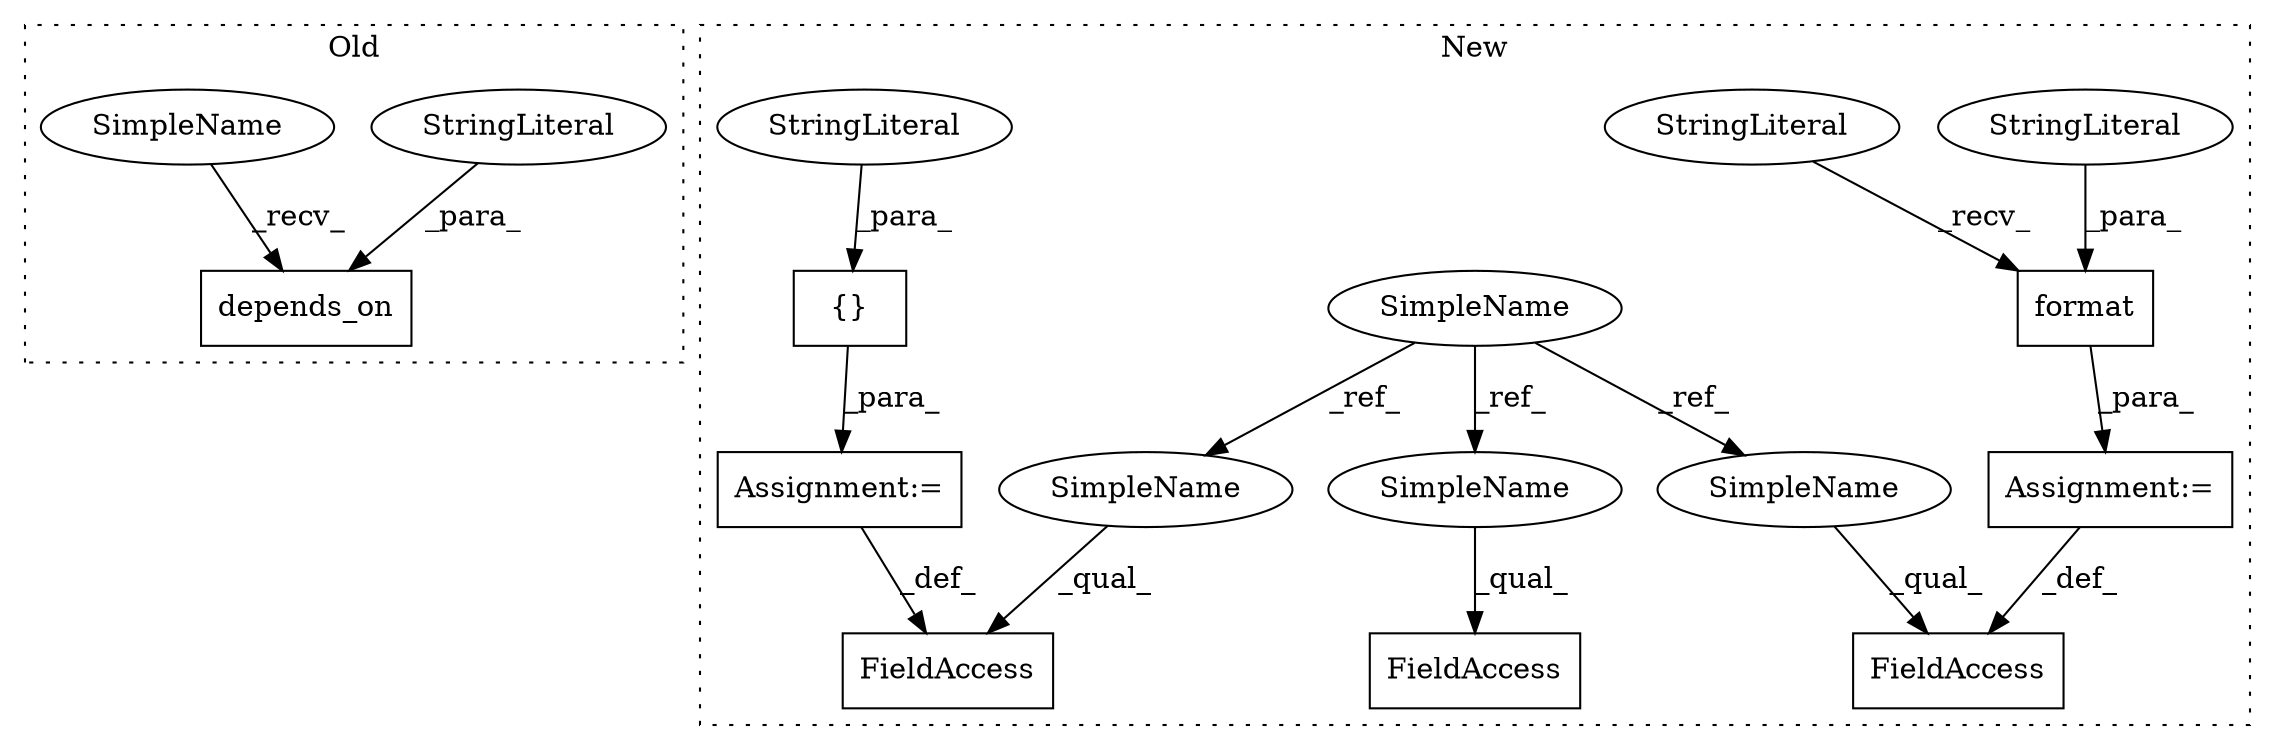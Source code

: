 digraph G {
subgraph cluster0 {
1 [label="depends_on" a="32" s="2837,2870" l="11,1" shape="box"];
11 [label="StringLiteral" a="45" s="2848" l="22" shape="ellipse"];
17 [label="SimpleName" a="42" s="2832" l="4" shape="ellipse"];
label = "Old";
style="dotted";
}
subgraph cluster1 {
2 [label="{}" a="4" s="2729,2755" l="1,1" shape="box"];
3 [label="FieldAccess" a="22" s="2697" l="18" shape="box"];
4 [label="SimpleName" a="42" s="2570" l="4" shape="ellipse"];
5 [label="FieldAccess" a="22" s="2635" l="15" shape="box"];
6 [label="FieldAccess" a="22" s="2697" l="18" shape="box"];
7 [label="format" a="32" s="2669,2690" l="7,1" shape="box"];
8 [label="StringLiteral" a="45" s="2651" l="17" shape="ellipse"];
9 [label="StringLiteral" a="45" s="2730" l="25" shape="ellipse"];
10 [label="Assignment:=" a="7" s="2715" l="2" shape="box"];
12 [label="Assignment:=" a="7" s="2650" l="1" shape="box"];
13 [label="StringLiteral" a="45" s="2676" l="14" shape="ellipse"];
14 [label="SimpleName" a="42" s="2697" l="4" shape="ellipse"];
15 [label="SimpleName" a="42" s="2635" l="4" shape="ellipse"];
16 [label="SimpleName" a="42" s="2697" l="4" shape="ellipse"];
label = "New";
style="dotted";
}
2 -> 10 [label="_para_"];
4 -> 14 [label="_ref_"];
4 -> 15 [label="_ref_"];
4 -> 16 [label="_ref_"];
7 -> 12 [label="_para_"];
8 -> 7 [label="_recv_"];
9 -> 2 [label="_para_"];
10 -> 3 [label="_def_"];
11 -> 1 [label="_para_"];
12 -> 5 [label="_def_"];
13 -> 7 [label="_para_"];
14 -> 3 [label="_qual_"];
15 -> 5 [label="_qual_"];
16 -> 6 [label="_qual_"];
17 -> 1 [label="_recv_"];
}